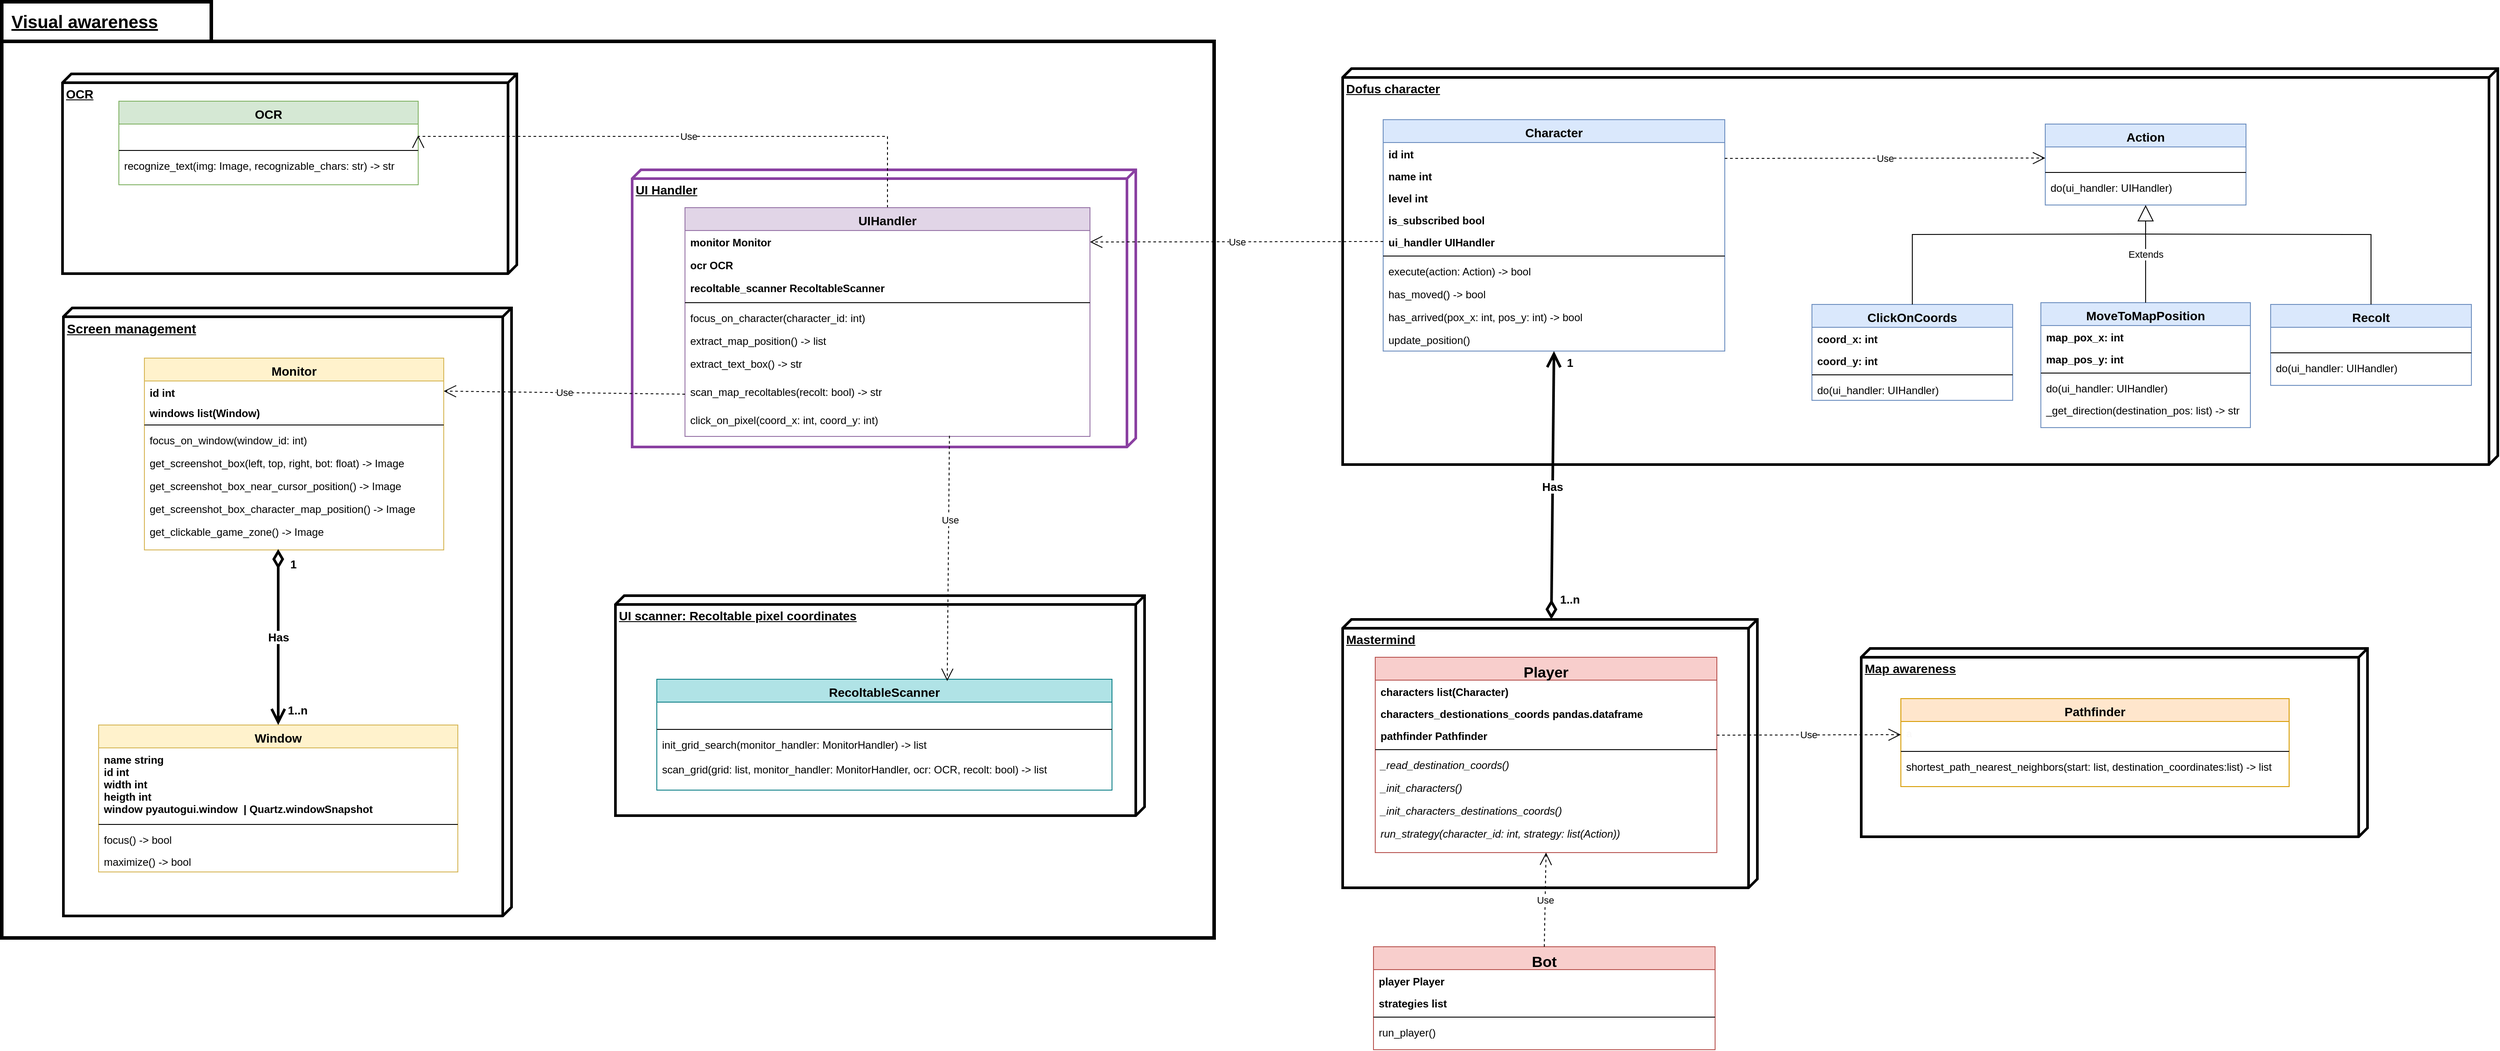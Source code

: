 <mxfile version="21.2.3" type="google">
  <diagram id="C5RBs43oDa-KdzZeNtuy" name="Page-1">
    <mxGraphModel dx="687" dy="1191" grid="0" gridSize="10" guides="1" tooltips="1" connect="1" arrows="1" fold="1" page="0" pageScale="1" pageWidth="2336" pageHeight="1654" math="0" shadow="0">
      <root>
        <mxCell id="WIyWlLk6GJQsqaUBKTNV-0" />
        <mxCell id="WIyWlLk6GJQsqaUBKTNV-1" parent="WIyWlLk6GJQsqaUBKTNV-0" />
        <mxCell id="Y1Z0zfBtyO3uvgV2nSUJ-8" value="&lt;span style=&quot;font-size: 14px;&quot;&gt;&lt;b&gt;Dofus character&lt;/b&gt;&lt;/span&gt;" style="verticalAlign=top;align=left;spacingTop=8;spacingLeft=2;spacingRight=12;shape=cube;size=10;direction=south;fontStyle=4;html=1;whiteSpace=wrap;strokeWidth=3;" parent="WIyWlLk6GJQsqaUBKTNV-1" vertex="1">
          <mxGeometry x="2435" y="-78" width="1312" height="450" as="geometry" />
        </mxCell>
        <mxCell id="CfJj2Ob3TmTZUAj3tKSK-0" value="" style="shape=folder;fontStyle=1;spacingTop=10;tabWidth=238;tabHeight=45;tabPosition=left;html=1;whiteSpace=wrap;strokeWidth=4;strokeColor=#000000;fontSize=14;" parent="WIyWlLk6GJQsqaUBKTNV-1" vertex="1">
          <mxGeometry x="912" y="-154" width="1377" height="1064" as="geometry" />
        </mxCell>
        <mxCell id="CfJj2Ob3TmTZUAj3tKSK-1" value="&lt;span style=&quot;font-size: 14px;&quot;&gt;&lt;b&gt;Map awareness&lt;/b&gt;&lt;/span&gt;" style="verticalAlign=top;align=left;spacingTop=8;spacingLeft=2;spacingRight=12;shape=cube;size=10;direction=south;fontStyle=4;html=1;whiteSpace=wrap;strokeWidth=3;" parent="WIyWlLk6GJQsqaUBKTNV-1" vertex="1">
          <mxGeometry x="3024" y="581" width="575" height="214" as="geometry" />
        </mxCell>
        <mxCell id="CfJj2Ob3TmTZUAj3tKSK-2" value="&lt;span style=&quot;font-size: 14px;&quot;&gt;&lt;b&gt;Mastermind&lt;/b&gt;&lt;/span&gt;" style="verticalAlign=top;align=left;spacingTop=8;spacingLeft=2;spacingRight=12;shape=cube;size=10;direction=south;fontStyle=4;html=1;whiteSpace=wrap;strokeWidth=3;" parent="WIyWlLk6GJQsqaUBKTNV-1" vertex="1">
          <mxGeometry x="2435" y="548" width="471" height="305" as="geometry" />
        </mxCell>
        <mxCell id="CfJj2Ob3TmTZUAj3tKSK-3" value="&lt;font style=&quot;font-size: 14px;&quot;&gt;&lt;b&gt;UI Handler&lt;/b&gt;&lt;/font&gt;" style="verticalAlign=top;align=left;spacingTop=8;spacingLeft=2;spacingRight=12;shape=cube;size=10;direction=south;fontStyle=4;html=1;whiteSpace=wrap;strokeWidth=3;strokeColor=#8A40A1;" parent="WIyWlLk6GJQsqaUBKTNV-1" vertex="1">
          <mxGeometry x="1628" y="37" width="572" height="315" as="geometry" />
        </mxCell>
        <mxCell id="CfJj2Ob3TmTZUAj3tKSK-4" value="&lt;b&gt;&lt;font style=&quot;font-size: 14px;&quot;&gt;OCR&lt;/font&gt;&lt;/b&gt;" style="verticalAlign=top;align=left;spacingTop=8;spacingLeft=2;spacingRight=12;shape=cube;size=10;direction=south;fontStyle=4;html=1;whiteSpace=wrap;strokeWidth=3;" parent="WIyWlLk6GJQsqaUBKTNV-1" vertex="1">
          <mxGeometry x="981" y="-72" width="516" height="227" as="geometry" />
        </mxCell>
        <mxCell id="CfJj2Ob3TmTZUAj3tKSK-5" value="&lt;b&gt;&lt;font style=&quot;font-size: 15px;&quot;&gt;Screen management&lt;/font&gt;&lt;/b&gt;" style="verticalAlign=top;align=left;spacingTop=8;spacingLeft=2;spacingRight=12;shape=cube;size=10;direction=south;fontStyle=4;html=1;whiteSpace=wrap;strokeColor=#000000;strokeWidth=3;" parent="WIyWlLk6GJQsqaUBKTNV-1" vertex="1">
          <mxGeometry x="982" y="194" width="509" height="691" as="geometry" />
        </mxCell>
        <mxCell id="CfJj2Ob3TmTZUAj3tKSK-6" value="Monitor" style="swimlane;fontStyle=1;align=center;verticalAlign=top;childLayout=stackLayout;horizontal=1;startSize=26;horizontalStack=0;resizeParent=1;resizeLast=0;collapsible=1;marginBottom=0;rounded=0;shadow=0;strokeWidth=1;fillColor=#fff2cc;strokeColor=#d6b656;fontSize=14;" parent="WIyWlLk6GJQsqaUBKTNV-1" vertex="1">
          <mxGeometry x="1074" y="251" width="340" height="218" as="geometry">
            <mxRectangle x="550" y="140" width="160" height="26" as="alternateBounds" />
          </mxGeometry>
        </mxCell>
        <mxCell id="9fNpR-B8tPzChXpBFhgS-4" value="id int" style="text;align=left;verticalAlign=top;spacingLeft=4;spacingRight=4;overflow=hidden;rotatable=0;points=[[0,0.5],[1,0.5]];portConstraint=eastwest;rounded=0;shadow=0;html=0;fontStyle=1" parent="CfJj2Ob3TmTZUAj3tKSK-6" vertex="1">
          <mxGeometry y="26" width="340" height="23" as="geometry" />
        </mxCell>
        <mxCell id="9fNpR-B8tPzChXpBFhgS-5" value="windows list(Window)" style="text;align=left;verticalAlign=top;spacingLeft=4;spacingRight=4;overflow=hidden;rotatable=0;points=[[0,0.5],[1,0.5]];portConstraint=eastwest;rounded=0;shadow=0;html=0;fontStyle=1" parent="CfJj2Ob3TmTZUAj3tKSK-6" vertex="1">
          <mxGeometry y="49" width="340" height="23" as="geometry" />
        </mxCell>
        <mxCell id="CfJj2Ob3TmTZUAj3tKSK-8" value="" style="line;html=1;strokeWidth=1;align=left;verticalAlign=middle;spacingTop=-1;spacingLeft=3;spacingRight=3;rotatable=0;labelPosition=right;points=[];portConstraint=eastwest;" parent="CfJj2Ob3TmTZUAj3tKSK-6" vertex="1">
          <mxGeometry y="72" width="340" height="8" as="geometry" />
        </mxCell>
        <mxCell id="CfJj2Ob3TmTZUAj3tKSK-9" value="focus_on_window(window_id: int)" style="text;align=left;verticalAlign=top;spacingLeft=4;spacingRight=4;overflow=hidden;rotatable=0;points=[[0,0.5],[1,0.5]];portConstraint=eastwest;" parent="CfJj2Ob3TmTZUAj3tKSK-6" vertex="1">
          <mxGeometry y="80" width="340" height="26" as="geometry" />
        </mxCell>
        <mxCell id="CfJj2Ob3TmTZUAj3tKSK-10" value="get_screenshot_box(left, top, right, bot: float) -&gt; Image" style="text;align=left;verticalAlign=top;spacingLeft=4;spacingRight=4;overflow=hidden;rotatable=0;points=[[0,0.5],[1,0.5]];portConstraint=eastwest;" parent="CfJj2Ob3TmTZUAj3tKSK-6" vertex="1">
          <mxGeometry y="106" width="340" height="26" as="geometry" />
        </mxCell>
        <mxCell id="CfJj2Ob3TmTZUAj3tKSK-11" value="get_screenshot_box_near_cursor_position() -&gt; Image" style="text;align=left;verticalAlign=top;spacingLeft=4;spacingRight=4;overflow=hidden;rotatable=0;points=[[0,0.5],[1,0.5]];portConstraint=eastwest;" parent="CfJj2Ob3TmTZUAj3tKSK-6" vertex="1">
          <mxGeometry y="132" width="340" height="26" as="geometry" />
        </mxCell>
        <mxCell id="CfJj2Ob3TmTZUAj3tKSK-12" value="get_screenshot_box_character_map_position() -&gt; Image" style="text;align=left;verticalAlign=top;spacingLeft=4;spacingRight=4;overflow=hidden;rotatable=0;points=[[0,0.5],[1,0.5]];portConstraint=eastwest;" parent="CfJj2Ob3TmTZUAj3tKSK-6" vertex="1">
          <mxGeometry y="158" width="340" height="26" as="geometry" />
        </mxCell>
        <mxCell id="CfJj2Ob3TmTZUAj3tKSK-13" value="get_clickable_game_zone() -&gt; Image" style="text;align=left;verticalAlign=top;spacingLeft=4;spacingRight=4;overflow=hidden;rotatable=0;points=[[0,0.5],[1,0.5]];portConstraint=eastwest;" parent="CfJj2Ob3TmTZUAj3tKSK-6" vertex="1">
          <mxGeometry y="184" width="340" height="26" as="geometry" />
        </mxCell>
        <mxCell id="CfJj2Ob3TmTZUAj3tKSK-14" value="OCR" style="swimlane;fontStyle=1;align=center;verticalAlign=top;childLayout=stackLayout;horizontal=1;startSize=26;horizontalStack=0;resizeParent=1;resizeLast=0;collapsible=1;marginBottom=0;rounded=0;shadow=0;strokeWidth=1;fillColor=#d5e8d4;strokeColor=#82b366;fontSize=14;" parent="WIyWlLk6GJQsqaUBKTNV-1" vertex="1">
          <mxGeometry x="1045" y="-41" width="340" height="95" as="geometry">
            <mxRectangle x="550" y="140" width="160" height="26" as="alternateBounds" />
          </mxGeometry>
        </mxCell>
        <mxCell id="CfJj2Ob3TmTZUAj3tKSK-15" value="a" style="text;align=left;verticalAlign=top;spacingLeft=4;spacingRight=4;overflow=hidden;rotatable=0;points=[[0,0.5],[1,0.5]];portConstraint=eastwest;fontStyle=1;fontColor=#ffffff;" parent="CfJj2Ob3TmTZUAj3tKSK-14" vertex="1">
          <mxGeometry y="26" width="340" height="26" as="geometry" />
        </mxCell>
        <mxCell id="CfJj2Ob3TmTZUAj3tKSK-16" value="" style="line;html=1;strokeWidth=1;align=left;verticalAlign=middle;spacingTop=-1;spacingLeft=3;spacingRight=3;rotatable=0;labelPosition=right;points=[];portConstraint=eastwest;" parent="CfJj2Ob3TmTZUAj3tKSK-14" vertex="1">
          <mxGeometry y="52" width="340" height="8" as="geometry" />
        </mxCell>
        <mxCell id="CfJj2Ob3TmTZUAj3tKSK-17" value="recognize_text(img: Image, recognizable_chars: str) -&gt; str" style="text;align=left;verticalAlign=top;spacingLeft=4;spacingRight=4;overflow=hidden;rotatable=0;points=[[0,0.5],[1,0.5]];portConstraint=eastwest;" parent="CfJj2Ob3TmTZUAj3tKSK-14" vertex="1">
          <mxGeometry y="60" width="340" height="26" as="geometry" />
        </mxCell>
        <mxCell id="CfJj2Ob3TmTZUAj3tKSK-18" value="Window" style="swimlane;fontStyle=1;align=center;verticalAlign=top;childLayout=stackLayout;horizontal=1;startSize=26;horizontalStack=0;resizeParent=1;resizeLast=0;collapsible=1;marginBottom=0;rounded=0;shadow=0;strokeWidth=1;fillColor=#fff2cc;strokeColor=#d6b656;fontSize=14;" parent="WIyWlLk6GJQsqaUBKTNV-1" vertex="1">
          <mxGeometry x="1022" y="668" width="408" height="167" as="geometry">
            <mxRectangle x="550" y="140" width="160" height="26" as="alternateBounds" />
          </mxGeometry>
        </mxCell>
        <mxCell id="CfJj2Ob3TmTZUAj3tKSK-19" value="name string&#xa;id int&#xa;width int&#xa;heigth int&#xa;window pyautogui.window  | Quartz.windowSnapshot " style="text;align=left;verticalAlign=top;spacingLeft=4;spacingRight=4;overflow=hidden;rotatable=0;points=[[0,0.5],[1,0.5]];portConstraint=eastwest;rounded=0;shadow=0;html=0;fontStyle=1" parent="CfJj2Ob3TmTZUAj3tKSK-18" vertex="1">
          <mxGeometry y="26" width="408" height="83" as="geometry" />
        </mxCell>
        <mxCell id="CfJj2Ob3TmTZUAj3tKSK-20" value="" style="line;html=1;strokeWidth=1;align=left;verticalAlign=middle;spacingTop=-1;spacingLeft=3;spacingRight=3;rotatable=0;labelPosition=right;points=[];portConstraint=eastwest;" parent="CfJj2Ob3TmTZUAj3tKSK-18" vertex="1">
          <mxGeometry y="109" width="408" height="8" as="geometry" />
        </mxCell>
        <mxCell id="CfJj2Ob3TmTZUAj3tKSK-21" value="focus() -&gt; bool" style="text;align=left;verticalAlign=top;spacingLeft=4;spacingRight=4;overflow=hidden;rotatable=0;points=[[0,0.5],[1,0.5]];portConstraint=eastwest;" parent="CfJj2Ob3TmTZUAj3tKSK-18" vertex="1">
          <mxGeometry y="117" width="408" height="25" as="geometry" />
        </mxCell>
        <mxCell id="Y1Z0zfBtyO3uvgV2nSUJ-0" value="maximize() -&gt; bool" style="text;align=left;verticalAlign=top;spacingLeft=4;spacingRight=4;overflow=hidden;rotatable=0;points=[[0,0.5],[1,0.5]];portConstraint=eastwest;" parent="CfJj2Ob3TmTZUAj3tKSK-18" vertex="1">
          <mxGeometry y="142" width="408" height="25" as="geometry" />
        </mxCell>
        <mxCell id="CfJj2Ob3TmTZUAj3tKSK-34" value="Character" style="swimlane;fontStyle=1;align=center;verticalAlign=top;childLayout=stackLayout;horizontal=1;startSize=26;horizontalStack=0;resizeParent=1;resizeLast=0;collapsible=1;marginBottom=0;rounded=0;shadow=0;strokeWidth=1;fillColor=#dae8fc;strokeColor=#6c8ebf;fontSize=14;" parent="WIyWlLk6GJQsqaUBKTNV-1" vertex="1">
          <mxGeometry x="2481" y="-20" width="388" height="263" as="geometry">
            <mxRectangle x="550" y="140" width="160" height="26" as="alternateBounds" />
          </mxGeometry>
        </mxCell>
        <mxCell id="CfJj2Ob3TmTZUAj3tKSK-100" value="id int" style="text;align=left;verticalAlign=top;spacingLeft=4;spacingRight=4;overflow=hidden;rotatable=0;points=[[0,0.5],[1,0.5]];portConstraint=eastwest;rounded=0;shadow=0;html=0;fontStyle=1" parent="CfJj2Ob3TmTZUAj3tKSK-34" vertex="1">
          <mxGeometry y="26" width="388" height="25" as="geometry" />
        </mxCell>
        <mxCell id="CfJj2Ob3TmTZUAj3tKSK-35" value="name int&#xa;&#xa;" style="text;align=left;verticalAlign=top;spacingLeft=4;spacingRight=4;overflow=hidden;rotatable=0;points=[[0,0.5],[1,0.5]];portConstraint=eastwest;rounded=0;shadow=0;html=0;fontStyle=1" parent="CfJj2Ob3TmTZUAj3tKSK-34" vertex="1">
          <mxGeometry y="51" width="388" height="25" as="geometry" />
        </mxCell>
        <mxCell id="Y1Z0zfBtyO3uvgV2nSUJ-13" value="level int" style="text;align=left;verticalAlign=top;spacingLeft=4;spacingRight=4;overflow=hidden;rotatable=0;points=[[0,0.5],[1,0.5]];portConstraint=eastwest;rounded=0;shadow=0;html=0;fontStyle=1" parent="CfJj2Ob3TmTZUAj3tKSK-34" vertex="1">
          <mxGeometry y="76" width="388" height="25" as="geometry" />
        </mxCell>
        <mxCell id="Y1Z0zfBtyO3uvgV2nSUJ-14" value="is_subscribed bool" style="text;align=left;verticalAlign=top;spacingLeft=4;spacingRight=4;overflow=hidden;rotatable=0;points=[[0,0.5],[1,0.5]];portConstraint=eastwest;rounded=0;shadow=0;html=0;fontStyle=1" parent="CfJj2Ob3TmTZUAj3tKSK-34" vertex="1">
          <mxGeometry y="101" width="388" height="25" as="geometry" />
        </mxCell>
        <mxCell id="CfJj2Ob3TmTZUAj3tKSK-96" value="ui_handler UIHandler" style="text;align=left;verticalAlign=top;spacingLeft=4;spacingRight=4;overflow=hidden;rotatable=0;points=[[0,0.5],[1,0.5]];portConstraint=eastwest;rounded=0;shadow=0;html=0;fontStyle=1" parent="CfJj2Ob3TmTZUAj3tKSK-34" vertex="1">
          <mxGeometry y="126" width="388" height="25" as="geometry" />
        </mxCell>
        <mxCell id="CfJj2Ob3TmTZUAj3tKSK-36" value="" style="line;html=1;strokeWidth=1;align=left;verticalAlign=middle;spacingTop=-1;spacingLeft=3;spacingRight=3;rotatable=0;labelPosition=right;points=[];portConstraint=eastwest;" parent="CfJj2Ob3TmTZUAj3tKSK-34" vertex="1">
          <mxGeometry y="151" width="388" height="8" as="geometry" />
        </mxCell>
        <mxCell id="MMxS2ijWR9yTuA5HX1xr-55" value="execute(action: Action) -&gt; bool" style="text;align=left;verticalAlign=top;spacingLeft=4;spacingRight=4;overflow=hidden;rotatable=0;points=[[0,0.5],[1,0.5]];portConstraint=eastwest;" parent="CfJj2Ob3TmTZUAj3tKSK-34" vertex="1">
          <mxGeometry y="159" width="388" height="26" as="geometry" />
        </mxCell>
        <mxCell id="Y1Z0zfBtyO3uvgV2nSUJ-9" value="has_moved() -&gt; bool" style="text;align=left;verticalAlign=top;spacingLeft=4;spacingRight=4;overflow=hidden;rotatable=0;points=[[0,0.5],[1,0.5]];portConstraint=eastwest;fontStyle=0" parent="CfJj2Ob3TmTZUAj3tKSK-34" vertex="1">
          <mxGeometry y="185" width="388" height="26" as="geometry" />
        </mxCell>
        <mxCell id="Y1Z0zfBtyO3uvgV2nSUJ-10" value="has_arrived(pox_x: int, pos_y: int) -&gt; bool" style="text;align=left;verticalAlign=top;spacingLeft=4;spacingRight=4;overflow=hidden;rotatable=0;points=[[0,0.5],[1,0.5]];portConstraint=eastwest;fontStyle=0" parent="CfJj2Ob3TmTZUAj3tKSK-34" vertex="1">
          <mxGeometry y="211" width="388" height="26" as="geometry" />
        </mxCell>
        <mxCell id="MMxS2ijWR9yTuA5HX1xr-64" value="update_position()" style="text;align=left;verticalAlign=top;spacingLeft=4;spacingRight=4;overflow=hidden;rotatable=0;points=[[0,0.5],[1,0.5]];portConstraint=eastwest;fontStyle=0" parent="CfJj2Ob3TmTZUAj3tKSK-34" vertex="1">
          <mxGeometry y="237" width="388" height="26" as="geometry" />
        </mxCell>
        <mxCell id="CfJj2Ob3TmTZUAj3tKSK-43" value="Has" style="endArrow=open;html=1;endSize=12;startArrow=diamondThin;startSize=14;startFill=0;rounded=0;entryX=0.5;entryY=0;entryDx=0;entryDy=0;strokeWidth=3;fontSize=13;fontStyle=1;" parent="WIyWlLk6GJQsqaUBKTNV-1" target="CfJj2Ob3TmTZUAj3tKSK-18" edge="1">
          <mxGeometry x="-0.006" relative="1" as="geometry">
            <mxPoint x="1226" y="468" as="sourcePoint" />
            <mxPoint x="778" y="454" as="targetPoint" />
            <mxPoint as="offset" />
          </mxGeometry>
        </mxCell>
        <mxCell id="CfJj2Ob3TmTZUAj3tKSK-44" value="1..n" style="edgeLabel;resizable=0;html=1;align=left;verticalAlign=top;fontSize=13;fontStyle=1" parent="CfJj2Ob3TmTZUAj3tKSK-43" connectable="0" vertex="1">
          <mxGeometry x="-1" relative="1" as="geometry">
            <mxPoint x="9" y="169" as="offset" />
          </mxGeometry>
        </mxCell>
        <mxCell id="CfJj2Ob3TmTZUAj3tKSK-45" value="1" style="edgeLabel;resizable=0;html=1;align=right;verticalAlign=top;fontSize=13;fontStyle=1" parent="CfJj2Ob3TmTZUAj3tKSK-43" connectable="0" vertex="1">
          <mxGeometry x="1" relative="1" as="geometry">
            <mxPoint x="21" y="-197" as="offset" />
          </mxGeometry>
        </mxCell>
        <mxCell id="CfJj2Ob3TmTZUAj3tKSK-46" value="Has" style="endArrow=open;html=1;endSize=12;startArrow=diamondThin;startSize=14;startFill=0;rounded=0;fontSize=13;fontStyle=1;strokeWidth=3;entryX=0.5;entryY=1;entryDx=0;entryDy=0;" parent="WIyWlLk6GJQsqaUBKTNV-1" source="CfJj2Ob3TmTZUAj3tKSK-2" target="CfJj2Ob3TmTZUAj3tKSK-34" edge="1">
          <mxGeometry x="-0.006" relative="1" as="geometry">
            <mxPoint x="2120" y="326" as="sourcePoint" />
            <mxPoint x="2669" y="432" as="targetPoint" />
            <mxPoint as="offset" />
          </mxGeometry>
        </mxCell>
        <mxCell id="CfJj2Ob3TmTZUAj3tKSK-48" value="1" style="edgeLabel;resizable=0;html=1;align=right;verticalAlign=top;fontSize=13;fontStyle=1" parent="CfJj2Ob3TmTZUAj3tKSK-46" connectable="0" vertex="1">
          <mxGeometry x="1" relative="1" as="geometry">
            <mxPoint x="23" y="-1" as="offset" />
          </mxGeometry>
        </mxCell>
        <mxCell id="CfJj2Ob3TmTZUAj3tKSK-50" value="1..n" style="edgeLabel;resizable=0;html=1;align=left;verticalAlign=top;fontSize=13;fontStyle=1" parent="CfJj2Ob3TmTZUAj3tKSK-46" connectable="0" vertex="1">
          <mxGeometry x="-1" relative="1" as="geometry">
            <mxPoint x="8" y="-37" as="offset" />
          </mxGeometry>
        </mxCell>
        <mxCell id="CfJj2Ob3TmTZUAj3tKSK-53" value="Use" style="endArrow=open;endSize=12;dashed=1;html=1;rounded=0;entryX=1;entryY=0.5;entryDx=0;entryDy=0;exitX=0.5;exitY=0;exitDx=0;exitDy=0;edgeStyle=orthogonalEdgeStyle;" parent="WIyWlLk6GJQsqaUBKTNV-1" source="CfJj2Ob3TmTZUAj3tKSK-54" target="CfJj2Ob3TmTZUAj3tKSK-15" edge="1">
          <mxGeometry width="160" relative="1" as="geometry">
            <mxPoint x="1884" y="223" as="sourcePoint" />
            <mxPoint x="1808" y="182" as="targetPoint" />
            <Array as="points">
              <mxPoint x="1836" y="-1" />
              <mxPoint x="1396" y="-1" />
            </Array>
          </mxGeometry>
        </mxCell>
        <mxCell id="CfJj2Ob3TmTZUAj3tKSK-54" value="UIHandler" style="swimlane;fontStyle=1;align=center;verticalAlign=top;childLayout=stackLayout;horizontal=1;startSize=26;horizontalStack=0;resizeParent=1;resizeLast=0;collapsible=1;marginBottom=0;rounded=0;shadow=0;strokeWidth=1;fillColor=#e1d5e7;strokeColor=#9673a6;fontSize=14;" parent="WIyWlLk6GJQsqaUBKTNV-1" vertex="1">
          <mxGeometry x="1688" y="80" width="460" height="260" as="geometry">
            <mxRectangle x="550" y="140" width="160" height="26" as="alternateBounds" />
          </mxGeometry>
        </mxCell>
        <mxCell id="CfJj2Ob3TmTZUAj3tKSK-55" value="monitor Monitor" style="text;align=left;verticalAlign=top;spacingLeft=4;spacingRight=4;overflow=hidden;rotatable=0;points=[[0,0.5],[1,0.5]];portConstraint=eastwest;rounded=0;shadow=0;html=0;fontStyle=1" parent="CfJj2Ob3TmTZUAj3tKSK-54" vertex="1">
          <mxGeometry y="26" width="460" height="26" as="geometry" />
        </mxCell>
        <mxCell id="CfJj2Ob3TmTZUAj3tKSK-56" value="ocr OCR" style="text;align=left;verticalAlign=top;spacingLeft=4;spacingRight=4;overflow=hidden;rotatable=0;points=[[0,0.5],[1,0.5]];portConstraint=eastwest;rounded=0;shadow=0;html=0;fontStyle=1" parent="CfJj2Ob3TmTZUAj3tKSK-54" vertex="1">
          <mxGeometry y="52" width="460" height="26" as="geometry" />
        </mxCell>
        <mxCell id="CfJj2Ob3TmTZUAj3tKSK-57" value="recoltable_scanner RecoltableScanner" style="text;align=left;verticalAlign=top;spacingLeft=4;spacingRight=4;overflow=hidden;rotatable=0;points=[[0,0.5],[1,0.5]];portConstraint=eastwest;rounded=0;shadow=0;html=0;fontStyle=1" parent="CfJj2Ob3TmTZUAj3tKSK-54" vertex="1">
          <mxGeometry y="78" width="460" height="26" as="geometry" />
        </mxCell>
        <mxCell id="CfJj2Ob3TmTZUAj3tKSK-58" value="" style="line;html=1;strokeWidth=1;align=left;verticalAlign=middle;spacingTop=-1;spacingLeft=3;spacingRight=3;rotatable=0;labelPosition=right;points=[];portConstraint=eastwest;" parent="CfJj2Ob3TmTZUAj3tKSK-54" vertex="1">
          <mxGeometry y="104" width="460" height="8" as="geometry" />
        </mxCell>
        <mxCell id="CfJj2Ob3TmTZUAj3tKSK-60" value="focus_on_character(character_id: int) " style="text;align=left;verticalAlign=top;spacingLeft=4;spacingRight=4;overflow=hidden;rotatable=0;points=[[0,0.5],[1,0.5]];portConstraint=eastwest;" parent="CfJj2Ob3TmTZUAj3tKSK-54" vertex="1">
          <mxGeometry y="112" width="460" height="26" as="geometry" />
        </mxCell>
        <mxCell id="CfJj2Ob3TmTZUAj3tKSK-61" value="extract_map_position() -&gt; list" style="text;align=left;verticalAlign=top;spacingLeft=4;spacingRight=4;overflow=hidden;rotatable=0;points=[[0,0.5],[1,0.5]];portConstraint=eastwest;" parent="CfJj2Ob3TmTZUAj3tKSK-54" vertex="1">
          <mxGeometry y="138" width="460" height="26" as="geometry" />
        </mxCell>
        <mxCell id="CfJj2Ob3TmTZUAj3tKSK-62" value="extract_text_box() -&gt; str" style="text;align=left;verticalAlign=top;spacingLeft=4;spacingRight=4;overflow=hidden;rotatable=0;points=[[0,0.5],[1,0.5]];portConstraint=eastwest;" parent="CfJj2Ob3TmTZUAj3tKSK-54" vertex="1">
          <mxGeometry y="164" width="460" height="32" as="geometry" />
        </mxCell>
        <mxCell id="CfJj2Ob3TmTZUAj3tKSK-63" value="scan_map_recoltables(recolt: bool) -&gt; str" style="text;align=left;verticalAlign=top;spacingLeft=4;spacingRight=4;overflow=hidden;rotatable=0;points=[[0,0.5],[1,0.5]];portConstraint=eastwest;" parent="CfJj2Ob3TmTZUAj3tKSK-54" vertex="1">
          <mxGeometry y="196" width="460" height="32" as="geometry" />
        </mxCell>
        <mxCell id="Y1Z0zfBtyO3uvgV2nSUJ-5" value="click_on_pixel(coord_x: int, coord_y: int)" style="text;align=left;verticalAlign=top;spacingLeft=4;spacingRight=4;overflow=hidden;rotatable=0;points=[[0,0.5],[1,0.5]];portConstraint=eastwest;" parent="CfJj2Ob3TmTZUAj3tKSK-54" vertex="1">
          <mxGeometry y="228" width="460" height="32" as="geometry" />
        </mxCell>
        <mxCell id="CfJj2Ob3TmTZUAj3tKSK-64" value="Player" style="swimlane;fontStyle=1;align=center;verticalAlign=top;childLayout=stackLayout;horizontal=1;startSize=26;horizontalStack=0;resizeParent=1;resizeLast=0;collapsible=1;marginBottom=0;rounded=0;shadow=0;strokeWidth=1;fillColor=#f8cecc;strokeColor=#b85450;fontSize=17;" parent="WIyWlLk6GJQsqaUBKTNV-1" vertex="1">
          <mxGeometry x="2472" y="591" width="388" height="222" as="geometry">
            <mxRectangle x="550" y="140" width="160" height="26" as="alternateBounds" />
          </mxGeometry>
        </mxCell>
        <mxCell id="CfJj2Ob3TmTZUAj3tKSK-65" value="characters list(Character)&#xa;" style="text;align=left;verticalAlign=top;spacingLeft=4;spacingRight=4;overflow=hidden;rotatable=0;points=[[0,0.5],[1,0.5]];portConstraint=eastwest;rounded=0;shadow=0;html=0;fontStyle=1" parent="CfJj2Ob3TmTZUAj3tKSK-64" vertex="1">
          <mxGeometry y="26" width="388" height="25" as="geometry" />
        </mxCell>
        <mxCell id="MMxS2ijWR9yTuA5HX1xr-17" value="characters_destionations_coords pandas.dataframe" style="text;align=left;verticalAlign=top;spacingLeft=4;spacingRight=4;overflow=hidden;rotatable=0;points=[[0,0.5],[1,0.5]];portConstraint=eastwest;rounded=0;shadow=0;html=0;fontStyle=1" parent="CfJj2Ob3TmTZUAj3tKSK-64" vertex="1">
          <mxGeometry y="51" width="388" height="25" as="geometry" />
        </mxCell>
        <mxCell id="MMxS2ijWR9yTuA5HX1xr-15" value="pathfinder Pathfinder" style="text;align=left;verticalAlign=top;spacingLeft=4;spacingRight=4;overflow=hidden;rotatable=0;points=[[0,0.5],[1,0.5]];portConstraint=eastwest;rounded=0;shadow=0;html=0;fontStyle=1" parent="CfJj2Ob3TmTZUAj3tKSK-64" vertex="1">
          <mxGeometry y="76" width="388" height="25" as="geometry" />
        </mxCell>
        <mxCell id="CfJj2Ob3TmTZUAj3tKSK-68" value="" style="line;html=1;strokeWidth=1;align=left;verticalAlign=middle;spacingTop=-1;spacingLeft=3;spacingRight=3;rotatable=0;labelPosition=right;points=[];portConstraint=eastwest;" parent="CfJj2Ob3TmTZUAj3tKSK-64" vertex="1">
          <mxGeometry y="101" width="388" height="8" as="geometry" />
        </mxCell>
        <mxCell id="MMxS2ijWR9yTuA5HX1xr-20" value="_read_destination_coords()" style="text;align=left;verticalAlign=top;spacingLeft=4;spacingRight=4;overflow=hidden;rotatable=0;points=[[0,0.5],[1,0.5]];portConstraint=eastwest;fontStyle=2" parent="CfJj2Ob3TmTZUAj3tKSK-64" vertex="1">
          <mxGeometry y="109" width="388" height="26" as="geometry" />
        </mxCell>
        <mxCell id="CfJj2Ob3TmTZUAj3tKSK-70" value="_init_characters()" style="text;align=left;verticalAlign=top;spacingLeft=4;spacingRight=4;overflow=hidden;rotatable=0;points=[[0,0.5],[1,0.5]];portConstraint=eastwest;fontStyle=2" parent="CfJj2Ob3TmTZUAj3tKSK-64" vertex="1">
          <mxGeometry y="135" width="388" height="26" as="geometry" />
        </mxCell>
        <mxCell id="Y1Z0zfBtyO3uvgV2nSUJ-19" value="_init_characters_destinations_coords() " style="text;align=left;verticalAlign=top;spacingLeft=4;spacingRight=4;overflow=hidden;rotatable=0;points=[[0,0.5],[1,0.5]];portConstraint=eastwest;fontStyle=2" parent="CfJj2Ob3TmTZUAj3tKSK-64" vertex="1">
          <mxGeometry y="161" width="388" height="26" as="geometry" />
        </mxCell>
        <mxCell id="MMxS2ijWR9yTuA5HX1xr-1" value="run_strategy(character_id: int, strategy: list(Action))" style="text;align=left;verticalAlign=top;spacingLeft=4;spacingRight=4;overflow=hidden;rotatable=0;points=[[0,0.5],[1,0.5]];portConstraint=eastwest;fontStyle=2" parent="CfJj2Ob3TmTZUAj3tKSK-64" vertex="1">
          <mxGeometry y="187" width="388" height="26" as="geometry" />
        </mxCell>
        <mxCell id="CfJj2Ob3TmTZUAj3tKSK-71" value="Use" style="endArrow=open;endSize=12;dashed=1;html=1;rounded=0;entryX=1;entryY=0.5;entryDx=0;entryDy=0;exitX=0;exitY=0.5;exitDx=0;exitDy=0;" parent="WIyWlLk6GJQsqaUBKTNV-1" source="CfJj2Ob3TmTZUAj3tKSK-96" target="CfJj2Ob3TmTZUAj3tKSK-55" edge="1">
          <mxGeometry width="160" relative="1" as="geometry">
            <mxPoint x="1894" y="256" as="sourcePoint" />
            <mxPoint x="1891" y="84" as="targetPoint" />
          </mxGeometry>
        </mxCell>
        <mxCell id="CfJj2Ob3TmTZUAj3tKSK-72" value="Pathfinder" style="swimlane;fontStyle=1;align=center;verticalAlign=top;childLayout=stackLayout;horizontal=1;startSize=26;horizontalStack=0;resizeParent=1;resizeLast=0;collapsible=1;marginBottom=0;rounded=0;shadow=0;strokeWidth=1;fillColor=#ffe6cc;strokeColor=#d79b00;fontSize=14;" parent="WIyWlLk6GJQsqaUBKTNV-1" vertex="1">
          <mxGeometry x="3069" y="638" width="441" height="100" as="geometry">
            <mxRectangle x="550" y="140" width="160" height="26" as="alternateBounds" />
          </mxGeometry>
        </mxCell>
        <mxCell id="CfJj2Ob3TmTZUAj3tKSK-73" value="a" style="text;align=left;verticalAlign=top;spacingLeft=4;spacingRight=4;overflow=hidden;rotatable=0;points=[[0,0.5],[1,0.5]];portConstraint=eastwest;rounded=0;shadow=0;html=0;fontStyle=1;fontColor=#faf9f9;" parent="CfJj2Ob3TmTZUAj3tKSK-72" vertex="1">
          <mxGeometry y="26" width="441" height="30" as="geometry" />
        </mxCell>
        <mxCell id="CfJj2Ob3TmTZUAj3tKSK-74" value="" style="line;html=1;strokeWidth=1;align=left;verticalAlign=middle;spacingTop=-1;spacingLeft=3;spacingRight=3;rotatable=0;labelPosition=right;points=[];portConstraint=eastwest;" parent="CfJj2Ob3TmTZUAj3tKSK-72" vertex="1">
          <mxGeometry y="56" width="441" height="8" as="geometry" />
        </mxCell>
        <mxCell id="CfJj2Ob3TmTZUAj3tKSK-75" value="shortest_path_nearest_neighbors(start: list, destination_coordinates:list) -&gt; list" style="text;align=left;verticalAlign=top;spacingLeft=4;spacingRight=4;overflow=hidden;rotatable=0;points=[[0,0.5],[1,0.5]];portConstraint=eastwest;" parent="CfJj2Ob3TmTZUAj3tKSK-72" vertex="1">
          <mxGeometry y="64" width="441" height="26" as="geometry" />
        </mxCell>
        <mxCell id="CfJj2Ob3TmTZUAj3tKSK-77" value="&lt;span style=&quot;font-size: 14px;&quot;&gt;&lt;b&gt;UI scanner: Recoltable pixel coordinates&lt;/b&gt;&lt;/span&gt;" style="verticalAlign=top;align=left;spacingTop=8;spacingLeft=2;spacingRight=12;shape=cube;size=10;direction=south;fontStyle=4;html=1;whiteSpace=wrap;strokeWidth=3;" parent="WIyWlLk6GJQsqaUBKTNV-1" vertex="1">
          <mxGeometry x="1609" y="521" width="601" height="250" as="geometry" />
        </mxCell>
        <mxCell id="CfJj2Ob3TmTZUAj3tKSK-78" value="&lt;font size=&quot;1&quot; style=&quot;&quot;&gt;&lt;b style=&quot;font-size: 20px;&quot;&gt;&lt;u&gt;Visual awareness&lt;/u&gt;&lt;/b&gt;&lt;/font&gt;" style="text;html=1;strokeColor=none;fillColor=none;align=left;verticalAlign=middle;whiteSpace=wrap;rounded=0;" parent="WIyWlLk6GJQsqaUBKTNV-1" vertex="1">
          <mxGeometry x="921" y="-147" width="313" height="30" as="geometry" />
        </mxCell>
        <mxCell id="CfJj2Ob3TmTZUAj3tKSK-79" value="RecoltableScanner" style="swimlane;fontStyle=1;align=center;verticalAlign=top;childLayout=stackLayout;horizontal=1;startSize=26;horizontalStack=0;resizeParent=1;resizeLast=0;collapsible=1;marginBottom=0;rounded=0;shadow=0;strokeWidth=1;fillColor=#b0e3e6;strokeColor=#0e8088;fontSize=14;" parent="WIyWlLk6GJQsqaUBKTNV-1" vertex="1">
          <mxGeometry x="1656" y="616" width="517" height="126" as="geometry">
            <mxRectangle x="550" y="140" width="160" height="26" as="alternateBounds" />
          </mxGeometry>
        </mxCell>
        <mxCell id="CfJj2Ob3TmTZUAj3tKSK-80" value="a" style="text;align=left;verticalAlign=top;spacingLeft=4;spacingRight=4;overflow=hidden;rotatable=0;points=[[0,0.5],[1,0.5]];portConstraint=eastwest;rounded=0;shadow=0;html=0;fontStyle=1;fontColor=#ffffff;" parent="CfJj2Ob3TmTZUAj3tKSK-79" vertex="1">
          <mxGeometry y="26" width="517" height="27" as="geometry" />
        </mxCell>
        <mxCell id="CfJj2Ob3TmTZUAj3tKSK-81" value="" style="line;html=1;strokeWidth=1;align=left;verticalAlign=middle;spacingTop=-1;spacingLeft=3;spacingRight=3;rotatable=0;labelPosition=right;points=[];portConstraint=eastwest;" parent="CfJj2Ob3TmTZUAj3tKSK-79" vertex="1">
          <mxGeometry y="53" width="517" height="8" as="geometry" />
        </mxCell>
        <mxCell id="CfJj2Ob3TmTZUAj3tKSK-82" value="init_grid_search(monitor_handler: MonitorHandler) -&gt; list" style="text;align=left;verticalAlign=top;spacingLeft=4;spacingRight=4;overflow=hidden;rotatable=0;points=[[0,0.5],[1,0.5]];portConstraint=eastwest;" parent="CfJj2Ob3TmTZUAj3tKSK-79" vertex="1">
          <mxGeometry y="61" width="517" height="28" as="geometry" />
        </mxCell>
        <mxCell id="CfJj2Ob3TmTZUAj3tKSK-83" value="scan_grid(grid: list, monitor_handler: MonitorHandler, ocr: OCR, recolt: bool) -&gt; list" style="text;align=left;verticalAlign=top;spacingLeft=4;spacingRight=4;overflow=hidden;rotatable=0;points=[[0,0.5],[1,0.5]];portConstraint=eastwest;" parent="CfJj2Ob3TmTZUAj3tKSK-79" vertex="1">
          <mxGeometry y="89" width="517" height="28" as="geometry" />
        </mxCell>
        <mxCell id="CfJj2Ob3TmTZUAj3tKSK-92" value="Use" style="endArrow=open;endSize=12;dashed=1;html=1;rounded=0;exitX=0.653;exitY=0.977;exitDx=0;exitDy=0;exitPerimeter=0;entryX=0.638;entryY=0.016;entryDx=0;entryDy=0;entryPerimeter=0;" parent="WIyWlLk6GJQsqaUBKTNV-1" source="Y1Z0zfBtyO3uvgV2nSUJ-5" target="CfJj2Ob3TmTZUAj3tKSK-79" edge="1">
          <mxGeometry x="-0.311" y="1" width="160" relative="1" as="geometry">
            <mxPoint x="1982" y="315" as="sourcePoint" />
            <mxPoint x="1982" y="537" as="targetPoint" />
            <mxPoint as="offset" />
          </mxGeometry>
        </mxCell>
        <mxCell id="Y1Z0zfBtyO3uvgV2nSUJ-3" value="Use" style="endArrow=open;endSize=12;dashed=1;html=1;rounded=0;entryX=1;entryY=0.5;entryDx=0;entryDy=0;exitX=0;exitY=0.5;exitDx=0;exitDy=0;" parent="WIyWlLk6GJQsqaUBKTNV-1" source="CfJj2Ob3TmTZUAj3tKSK-63" target="9fNpR-B8tPzChXpBFhgS-4" edge="1">
          <mxGeometry width="160" relative="1" as="geometry">
            <mxPoint x="1928" y="88" as="sourcePoint" />
            <mxPoint x="1395" y="8" as="targetPoint" />
          </mxGeometry>
        </mxCell>
        <mxCell id="MMxS2ijWR9yTuA5HX1xr-3" value="Bot" style="swimlane;fontStyle=1;align=center;verticalAlign=top;childLayout=stackLayout;horizontal=1;startSize=26;horizontalStack=0;resizeParent=1;resizeLast=0;collapsible=1;marginBottom=0;rounded=0;shadow=0;strokeWidth=1;fillColor=#f8cecc;strokeColor=#b85450;fontSize=17;" parent="WIyWlLk6GJQsqaUBKTNV-1" vertex="1">
          <mxGeometry x="2470" y="920" width="388" height="117" as="geometry">
            <mxRectangle x="550" y="140" width="160" height="26" as="alternateBounds" />
          </mxGeometry>
        </mxCell>
        <mxCell id="MMxS2ijWR9yTuA5HX1xr-4" value="player Player" style="text;align=left;verticalAlign=top;spacingLeft=4;spacingRight=4;overflow=hidden;rotatable=0;points=[[0,0.5],[1,0.5]];portConstraint=eastwest;rounded=0;shadow=0;html=0;fontStyle=1" parent="MMxS2ijWR9yTuA5HX1xr-3" vertex="1">
          <mxGeometry y="26" width="388" height="25" as="geometry" />
        </mxCell>
        <mxCell id="MMxS2ijWR9yTuA5HX1xr-24" value="strategies list" style="text;align=left;verticalAlign=top;spacingLeft=4;spacingRight=4;overflow=hidden;rotatable=0;points=[[0,0.5],[1,0.5]];portConstraint=eastwest;rounded=0;shadow=0;html=0;fontStyle=1" parent="MMxS2ijWR9yTuA5HX1xr-3" vertex="1">
          <mxGeometry y="51" width="388" height="25" as="geometry" />
        </mxCell>
        <mxCell id="MMxS2ijWR9yTuA5HX1xr-7" value="" style="line;html=1;strokeWidth=1;align=left;verticalAlign=middle;spacingTop=-1;spacingLeft=3;spacingRight=3;rotatable=0;labelPosition=right;points=[];portConstraint=eastwest;" parent="MMxS2ijWR9yTuA5HX1xr-3" vertex="1">
          <mxGeometry y="76" width="388" height="8" as="geometry" />
        </mxCell>
        <mxCell id="MMxS2ijWR9yTuA5HX1xr-23" value="run_player()" style="text;align=left;verticalAlign=top;spacingLeft=4;spacingRight=4;overflow=hidden;rotatable=0;points=[[0,0.5],[1,0.5]];portConstraint=eastwest;rounded=0;shadow=0;html=0;fontStyle=0" parent="MMxS2ijWR9yTuA5HX1xr-3" vertex="1">
          <mxGeometry y="84" width="388" height="25" as="geometry" />
        </mxCell>
        <mxCell id="MMxS2ijWR9yTuA5HX1xr-13" value="Use" style="endArrow=open;endSize=12;dashed=1;html=1;rounded=0;entryX=0;entryY=0.5;entryDx=0;entryDy=0;exitX=1;exitY=0.5;exitDx=0;exitDy=0;" parent="WIyWlLk6GJQsqaUBKTNV-1" source="MMxS2ijWR9yTuA5HX1xr-15" target="CfJj2Ob3TmTZUAj3tKSK-73" edge="1">
          <mxGeometry width="160" relative="1" as="geometry">
            <mxPoint x="3471" y="750" as="sourcePoint" />
            <mxPoint x="3197" y="747" as="targetPoint" />
          </mxGeometry>
        </mxCell>
        <mxCell id="MMxS2ijWR9yTuA5HX1xr-26" value="Use" style="endArrow=open;endSize=12;dashed=1;html=1;rounded=0;exitX=0.5;exitY=0;exitDx=0;exitDy=0;entryX=0.5;entryY=1;entryDx=0;entryDy=0;" parent="WIyWlLk6GJQsqaUBKTNV-1" source="MMxS2ijWR9yTuA5HX1xr-3" target="CfJj2Ob3TmTZUAj3tKSK-64" edge="1">
          <mxGeometry width="160" relative="1" as="geometry">
            <mxPoint x="2870" y="690" as="sourcePoint" />
            <mxPoint x="2679" y="812" as="targetPoint" />
          </mxGeometry>
        </mxCell>
        <mxCell id="MMxS2ijWR9yTuA5HX1xr-28" value="Action" style="swimlane;fontStyle=1;align=center;verticalAlign=top;childLayout=stackLayout;horizontal=1;startSize=26;horizontalStack=0;resizeParent=1;resizeLast=0;collapsible=1;marginBottom=0;rounded=0;shadow=0;strokeWidth=1;fillColor=#dae8fc;strokeColor=#6c8ebf;fontSize=14;" parent="WIyWlLk6GJQsqaUBKTNV-1" vertex="1">
          <mxGeometry x="3233" y="-15" width="228" height="92" as="geometry">
            <mxRectangle x="550" y="140" width="160" height="26" as="alternateBounds" />
          </mxGeometry>
        </mxCell>
        <mxCell id="MMxS2ijWR9yTuA5HX1xr-29" value="a" style="text;align=left;verticalAlign=top;spacingLeft=4;spacingRight=4;overflow=hidden;rotatable=0;points=[[0,0.5],[1,0.5]];portConstraint=eastwest;rounded=0;shadow=0;html=0;fontStyle=1;fontColor=#ffffff;" parent="MMxS2ijWR9yTuA5HX1xr-28" vertex="1">
          <mxGeometry y="26" width="228" height="25" as="geometry" />
        </mxCell>
        <mxCell id="MMxS2ijWR9yTuA5HX1xr-34" value="" style="line;html=1;strokeWidth=1;align=left;verticalAlign=middle;spacingTop=-1;spacingLeft=3;spacingRight=3;rotatable=0;labelPosition=right;points=[];portConstraint=eastwest;" parent="MMxS2ijWR9yTuA5HX1xr-28" vertex="1">
          <mxGeometry y="51" width="228" height="8" as="geometry" />
        </mxCell>
        <mxCell id="MMxS2ijWR9yTuA5HX1xr-42" value="do(ui_handler: UIHandler) " style="text;align=left;verticalAlign=top;spacingLeft=4;spacingRight=4;overflow=hidden;rotatable=0;points=[[0,0.5],[1,0.5]];portConstraint=eastwest;rounded=0;shadow=0;html=0;fontStyle=0;fontColor=#000000;" parent="MMxS2ijWR9yTuA5HX1xr-28" vertex="1">
          <mxGeometry y="59" width="228" height="25" as="geometry" />
        </mxCell>
        <mxCell id="MMxS2ijWR9yTuA5HX1xr-43" value="ClickOnCoords" style="swimlane;fontStyle=1;align=center;verticalAlign=top;childLayout=stackLayout;horizontal=1;startSize=26;horizontalStack=0;resizeParent=1;resizeLast=0;collapsible=1;marginBottom=0;rounded=0;shadow=0;strokeWidth=1;fillColor=#dae8fc;strokeColor=#6c8ebf;fontSize=14;" parent="WIyWlLk6GJQsqaUBKTNV-1" vertex="1">
          <mxGeometry x="2968" y="190" width="228" height="109" as="geometry">
            <mxRectangle x="550" y="140" width="160" height="26" as="alternateBounds" />
          </mxGeometry>
        </mxCell>
        <mxCell id="MMxS2ijWR9yTuA5HX1xr-44" value="coord_x: int" style="text;align=left;verticalAlign=top;spacingLeft=4;spacingRight=4;overflow=hidden;rotatable=0;points=[[0,0.5],[1,0.5]];portConstraint=eastwest;rounded=0;shadow=0;html=0;fontStyle=1;fontColor=#0A0A0A;" parent="MMxS2ijWR9yTuA5HX1xr-43" vertex="1">
          <mxGeometry y="26" width="228" height="25" as="geometry" />
        </mxCell>
        <mxCell id="MMxS2ijWR9yTuA5HX1xr-58" value="coord_y: int" style="text;align=left;verticalAlign=top;spacingLeft=4;spacingRight=4;overflow=hidden;rotatable=0;points=[[0,0.5],[1,0.5]];portConstraint=eastwest;rounded=0;shadow=0;html=0;fontStyle=1;fontColor=#0A0A0A;" parent="MMxS2ijWR9yTuA5HX1xr-43" vertex="1">
          <mxGeometry y="51" width="228" height="25" as="geometry" />
        </mxCell>
        <mxCell id="MMxS2ijWR9yTuA5HX1xr-45" value="" style="line;html=1;strokeWidth=1;align=left;verticalAlign=middle;spacingTop=-1;spacingLeft=3;spacingRight=3;rotatable=0;labelPosition=right;points=[];portConstraint=eastwest;" parent="MMxS2ijWR9yTuA5HX1xr-43" vertex="1">
          <mxGeometry y="76" width="228" height="8" as="geometry" />
        </mxCell>
        <mxCell id="MMxS2ijWR9yTuA5HX1xr-46" value="do(ui_handler: UIHandler) " style="text;align=left;verticalAlign=top;spacingLeft=4;spacingRight=4;overflow=hidden;rotatable=0;points=[[0,0.5],[1,0.5]];portConstraint=eastwest;rounded=0;shadow=0;html=0;fontStyle=0;fontColor=#000000;" parent="MMxS2ijWR9yTuA5HX1xr-43" vertex="1">
          <mxGeometry y="84" width="228" height="25" as="geometry" />
        </mxCell>
        <mxCell id="MMxS2ijWR9yTuA5HX1xr-47" value="MoveToMapPosition" style="swimlane;fontStyle=1;align=center;verticalAlign=top;childLayout=stackLayout;horizontal=1;startSize=26;horizontalStack=0;resizeParent=1;resizeLast=0;collapsible=1;marginBottom=0;rounded=0;shadow=0;strokeWidth=1;fillColor=#dae8fc;strokeColor=#6c8ebf;fontSize=14;" parent="WIyWlLk6GJQsqaUBKTNV-1" vertex="1">
          <mxGeometry x="3228" y="188" width="238" height="142" as="geometry">
            <mxRectangle x="550" y="140" width="160" height="26" as="alternateBounds" />
          </mxGeometry>
        </mxCell>
        <mxCell id="MMxS2ijWR9yTuA5HX1xr-48" value="map_pox_x: int" style="text;align=left;verticalAlign=top;spacingLeft=4;spacingRight=4;overflow=hidden;rotatable=0;points=[[0,0.5],[1,0.5]];portConstraint=eastwest;rounded=0;shadow=0;html=0;fontStyle=1;fontColor=#030303;" parent="MMxS2ijWR9yTuA5HX1xr-47" vertex="1">
          <mxGeometry y="26" width="238" height="25" as="geometry" />
        </mxCell>
        <mxCell id="MMxS2ijWR9yTuA5HX1xr-59" value="map_pos_y: int" style="text;align=left;verticalAlign=top;spacingLeft=4;spacingRight=4;overflow=hidden;rotatable=0;points=[[0,0.5],[1,0.5]];portConstraint=eastwest;rounded=0;shadow=0;html=0;fontStyle=1;fontColor=#030303;" parent="MMxS2ijWR9yTuA5HX1xr-47" vertex="1">
          <mxGeometry y="51" width="238" height="25" as="geometry" />
        </mxCell>
        <mxCell id="MMxS2ijWR9yTuA5HX1xr-49" value="" style="line;html=1;strokeWidth=1;align=left;verticalAlign=middle;spacingTop=-1;spacingLeft=3;spacingRight=3;rotatable=0;labelPosition=right;points=[];portConstraint=eastwest;" parent="MMxS2ijWR9yTuA5HX1xr-47" vertex="1">
          <mxGeometry y="76" width="238" height="8" as="geometry" />
        </mxCell>
        <mxCell id="MMxS2ijWR9yTuA5HX1xr-50" value="do(ui_handler: UIHandler) " style="text;align=left;verticalAlign=top;spacingLeft=4;spacingRight=4;overflow=hidden;rotatable=0;points=[[0,0.5],[1,0.5]];portConstraint=eastwest;rounded=0;shadow=0;html=0;fontStyle=0;fontColor=#000000;" parent="MMxS2ijWR9yTuA5HX1xr-47" vertex="1">
          <mxGeometry y="84" width="238" height="25" as="geometry" />
        </mxCell>
        <mxCell id="MMxS2ijWR9yTuA5HX1xr-56" value="_get_direction(destination_pos: list) -&gt; str" style="text;align=left;verticalAlign=top;spacingLeft=4;spacingRight=4;overflow=hidden;rotatable=0;points=[[0,0.5],[1,0.5]];portConstraint=eastwest;rounded=0;shadow=0;html=0;fontStyle=0;fontColor=#000000;" parent="MMxS2ijWR9yTuA5HX1xr-47" vertex="1">
          <mxGeometry y="109" width="238" height="25" as="geometry" />
        </mxCell>
        <mxCell id="MMxS2ijWR9yTuA5HX1xr-51" value="Recolt" style="swimlane;fontStyle=1;align=center;verticalAlign=top;childLayout=stackLayout;horizontal=1;startSize=26;horizontalStack=0;resizeParent=1;resizeLast=0;collapsible=1;marginBottom=0;rounded=0;shadow=0;strokeWidth=1;fillColor=#dae8fc;strokeColor=#6c8ebf;fontSize=14;" parent="WIyWlLk6GJQsqaUBKTNV-1" vertex="1">
          <mxGeometry x="3489" y="190" width="228" height="92" as="geometry">
            <mxRectangle x="550" y="140" width="160" height="26" as="alternateBounds" />
          </mxGeometry>
        </mxCell>
        <mxCell id="MMxS2ijWR9yTuA5HX1xr-52" value="a" style="text;align=left;verticalAlign=top;spacingLeft=4;spacingRight=4;overflow=hidden;rotatable=0;points=[[0,0.5],[1,0.5]];portConstraint=eastwest;rounded=0;shadow=0;html=0;fontStyle=1;fontColor=#ffffff;" parent="MMxS2ijWR9yTuA5HX1xr-51" vertex="1">
          <mxGeometry y="26" width="228" height="25" as="geometry" />
        </mxCell>
        <mxCell id="MMxS2ijWR9yTuA5HX1xr-53" value="" style="line;html=1;strokeWidth=1;align=left;verticalAlign=middle;spacingTop=-1;spacingLeft=3;spacingRight=3;rotatable=0;labelPosition=right;points=[];portConstraint=eastwest;" parent="MMxS2ijWR9yTuA5HX1xr-51" vertex="1">
          <mxGeometry y="51" width="228" height="8" as="geometry" />
        </mxCell>
        <mxCell id="MMxS2ijWR9yTuA5HX1xr-54" value="do(ui_handler: UIHandler) " style="text;align=left;verticalAlign=top;spacingLeft=4;spacingRight=4;overflow=hidden;rotatable=0;points=[[0,0.5],[1,0.5]];portConstraint=eastwest;rounded=0;shadow=0;html=0;fontStyle=0;fontColor=#000000;" parent="MMxS2ijWR9yTuA5HX1xr-51" vertex="1">
          <mxGeometry y="59" width="228" height="25" as="geometry" />
        </mxCell>
        <mxCell id="MMxS2ijWR9yTuA5HX1xr-65" value="Extends" style="endArrow=block;endSize=16;endFill=0;html=1;rounded=0;exitX=0.5;exitY=0;exitDx=0;exitDy=0;entryX=0.5;entryY=1;entryDx=0;entryDy=0;" parent="WIyWlLk6GJQsqaUBKTNV-1" source="MMxS2ijWR9yTuA5HX1xr-47" target="MMxS2ijWR9yTuA5HX1xr-28" edge="1">
          <mxGeometry width="160" relative="1" as="geometry">
            <mxPoint x="3105" y="100" as="sourcePoint" />
            <mxPoint x="3265" y="100" as="targetPoint" />
          </mxGeometry>
        </mxCell>
        <mxCell id="MMxS2ijWR9yTuA5HX1xr-66" value="" style="endArrow=none;html=1;rounded=0;entryX=0.5;entryY=0;entryDx=0;entryDy=0;edgeStyle=orthogonalEdgeStyle;" parent="WIyWlLk6GJQsqaUBKTNV-1" target="MMxS2ijWR9yTuA5HX1xr-51" edge="1">
          <mxGeometry width="50" height="50" relative="1" as="geometry">
            <mxPoint x="3336" y="110" as="sourcePoint" />
            <mxPoint x="3528" y="60" as="targetPoint" />
          </mxGeometry>
        </mxCell>
        <mxCell id="MMxS2ijWR9yTuA5HX1xr-67" value="" style="endArrow=none;html=1;rounded=0;edgeStyle=orthogonalEdgeStyle;" parent="WIyWlLk6GJQsqaUBKTNV-1" target="MMxS2ijWR9yTuA5HX1xr-43" edge="1">
          <mxGeometry width="50" height="50" relative="1" as="geometry">
            <mxPoint x="3337" y="110" as="sourcePoint" />
            <mxPoint x="3603" y="168" as="targetPoint" />
          </mxGeometry>
        </mxCell>
        <mxCell id="MMxS2ijWR9yTuA5HX1xr-68" value="Use" style="endArrow=open;endSize=12;dashed=1;html=1;rounded=0;" parent="WIyWlLk6GJQsqaUBKTNV-1" target="MMxS2ijWR9yTuA5HX1xr-29" edge="1">
          <mxGeometry width="160" relative="1" as="geometry">
            <mxPoint x="2869" y="24" as="sourcePoint" />
            <mxPoint x="2158" y="129" as="targetPoint" />
          </mxGeometry>
        </mxCell>
      </root>
    </mxGraphModel>
  </diagram>
</mxfile>
